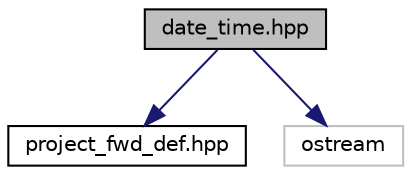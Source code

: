 digraph "date_time.hpp"
{
 // LATEX_PDF_SIZE
  bgcolor="transparent";
  edge [fontname="Helvetica",fontsize="10",labelfontname="Helvetica",labelfontsize="10"];
  node [fontname="Helvetica",fontsize="10",shape=record];
  Node1 [label="date_time.hpp",height=0.2,width=0.4,color="black", fillcolor="grey75", style="filled", fontcolor="black",tooltip="Contains the declaration of the DateTime and Time classes and their methods for handling date and tim..."];
  Node1 -> Node2 [color="midnightblue",fontsize="10",style="solid",fontname="Helvetica"];
  Node2 [label="project_fwd_def.hpp",height=0.2,width=0.4,color="black",URL="$project__fwd__def_8hpp.html",tooltip="Contains the declaration of the project_fwd_def class and its methods."];
  Node1 -> Node3 [color="midnightblue",fontsize="10",style="solid",fontname="Helvetica"];
  Node3 [label="ostream",height=0.2,width=0.4,color="grey75",tooltip=" "];
}

